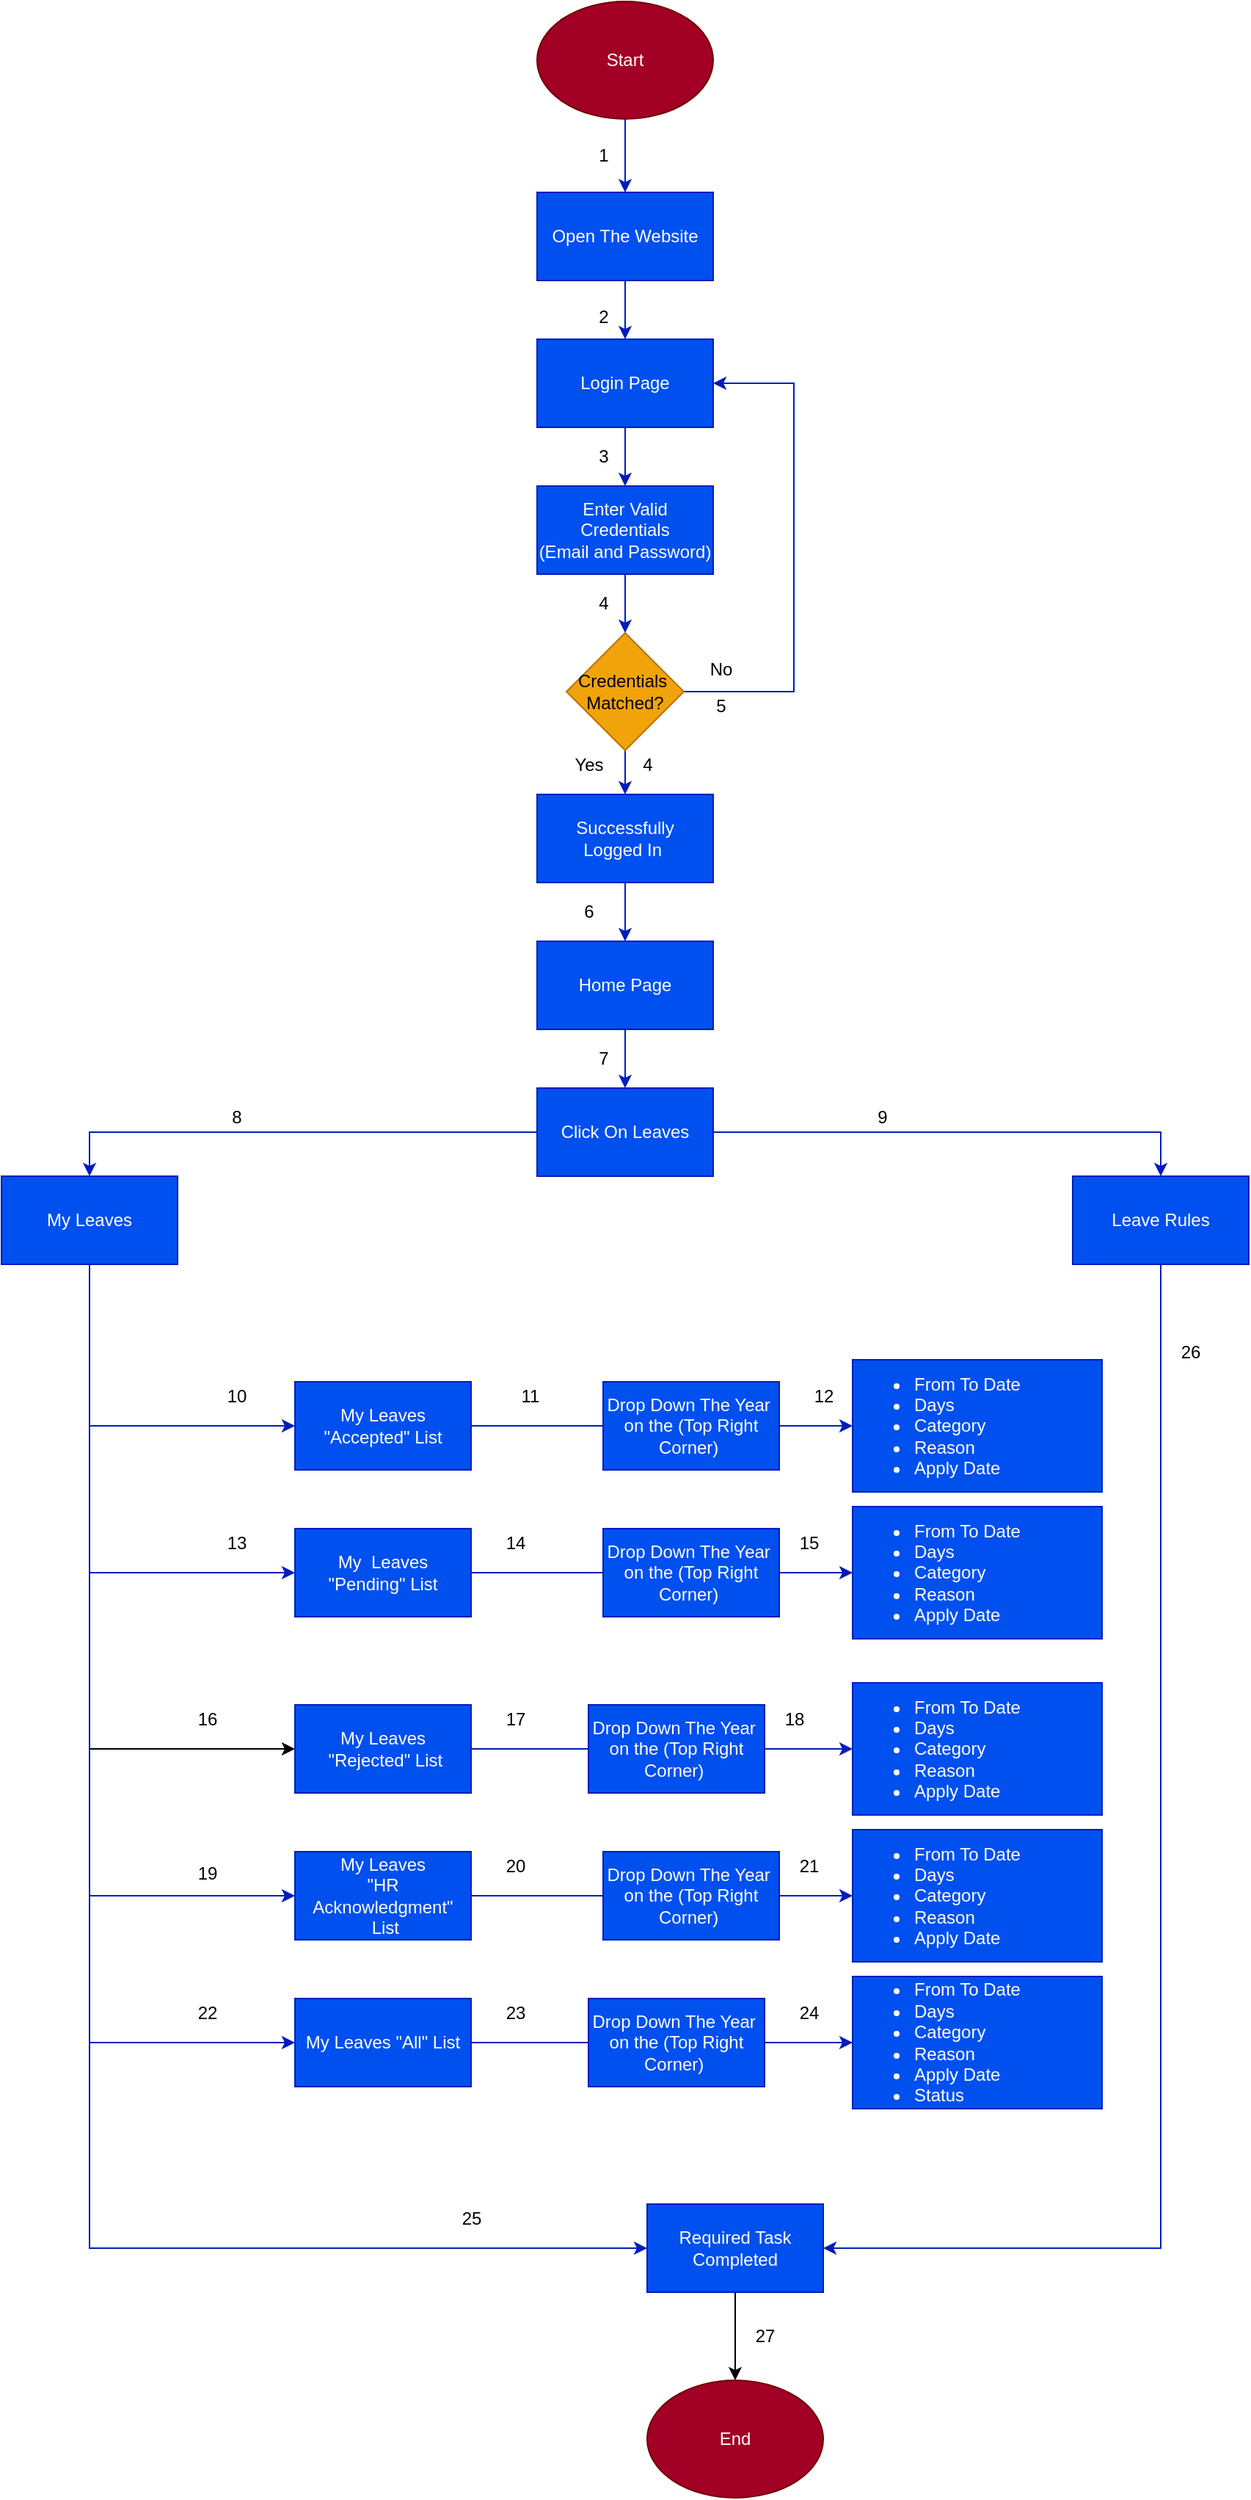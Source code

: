 <mxfile version="20.5.3" type="device"><diagram id="B6scllswJBp7QTB44b3Q" name="Page-1"><mxGraphModel dx="868" dy="425" grid="1" gridSize="10" guides="1" tooltips="1" connect="1" arrows="1" fold="1" page="1" pageScale="1" pageWidth="850" pageHeight="1100" math="0" shadow="0"><root><mxCell id="0"/><mxCell id="1" parent="0"/><mxCell id="oWmoio3w4A3dd2VXoVM7-7" value="" style="edgeStyle=orthogonalEdgeStyle;rounded=0;orthogonalLoop=1;jettySize=auto;html=1;fillColor=#0050ef;strokeColor=#001DBC;" parent="1" source="oWmoio3w4A3dd2VXoVM7-1" target="oWmoio3w4A3dd2VXoVM7-2" edge="1"><mxGeometry relative="1" as="geometry"/></mxCell><mxCell id="oWmoio3w4A3dd2VXoVM7-1" value="Start" style="ellipse;whiteSpace=wrap;html=1;fillColor=#a20025;fontColor=#ffffff;strokeColor=#6F0000;" parent="1" vertex="1"><mxGeometry x="365" y="40" width="120" height="80" as="geometry"/></mxCell><mxCell id="oWmoio3w4A3dd2VXoVM7-8" value="" style="edgeStyle=orthogonalEdgeStyle;rounded=0;orthogonalLoop=1;jettySize=auto;html=1;fillColor=#0050ef;strokeColor=#001DBC;" parent="1" source="oWmoio3w4A3dd2VXoVM7-2" target="oWmoio3w4A3dd2VXoVM7-3" edge="1"><mxGeometry relative="1" as="geometry"/></mxCell><mxCell id="oWmoio3w4A3dd2VXoVM7-2" value="Open The Website" style="rounded=0;whiteSpace=wrap;html=1;fillColor=#0050ef;fontColor=#ffffff;strokeColor=#001DBC;" parent="1" vertex="1"><mxGeometry x="365" y="170" width="120" height="60" as="geometry"/></mxCell><mxCell id="oWmoio3w4A3dd2VXoVM7-9" value="" style="edgeStyle=orthogonalEdgeStyle;rounded=0;orthogonalLoop=1;jettySize=auto;html=1;fillColor=#0050ef;strokeColor=#001DBC;" parent="1" source="oWmoio3w4A3dd2VXoVM7-3" target="oWmoio3w4A3dd2VXoVM7-4" edge="1"><mxGeometry relative="1" as="geometry"/></mxCell><mxCell id="oWmoio3w4A3dd2VXoVM7-3" value="Login Page" style="rounded=0;whiteSpace=wrap;html=1;fillColor=#0050ef;fontColor=#ffffff;strokeColor=#001DBC;" parent="1" vertex="1"><mxGeometry x="365" y="270" width="120" height="60" as="geometry"/></mxCell><mxCell id="oWmoio3w4A3dd2VXoVM7-10" value="" style="edgeStyle=orthogonalEdgeStyle;rounded=0;orthogonalLoop=1;jettySize=auto;html=1;fillColor=#0050ef;strokeColor=#001DBC;" parent="1" source="oWmoio3w4A3dd2VXoVM7-4" target="oWmoio3w4A3dd2VXoVM7-5" edge="1"><mxGeometry relative="1" as="geometry"/></mxCell><mxCell id="oWmoio3w4A3dd2VXoVM7-4" value="Enter Valid Credentials&lt;br&gt;(Email and Password)" style="rounded=0;whiteSpace=wrap;html=1;fillColor=#0050ef;fontColor=#ffffff;strokeColor=#001DBC;" parent="1" vertex="1"><mxGeometry x="365" y="370" width="120" height="60" as="geometry"/></mxCell><mxCell id="oWmoio3w4A3dd2VXoVM7-6" style="edgeStyle=orthogonalEdgeStyle;rounded=0;orthogonalLoop=1;jettySize=auto;html=1;entryX=1;entryY=0.5;entryDx=0;entryDy=0;fillColor=#0050ef;strokeColor=#001DBC;" parent="1" source="oWmoio3w4A3dd2VXoVM7-5" target="oWmoio3w4A3dd2VXoVM7-3" edge="1"><mxGeometry relative="1" as="geometry"><Array as="points"><mxPoint x="540" y="510"/><mxPoint x="540" y="300"/></Array></mxGeometry></mxCell><mxCell id="oWmoio3w4A3dd2VXoVM7-59" value="" style="edgeStyle=orthogonalEdgeStyle;rounded=0;orthogonalLoop=1;jettySize=auto;html=1;fillColor=#0050ef;strokeColor=#001DBC;" parent="1" source="oWmoio3w4A3dd2VXoVM7-5" target="oWmoio3w4A3dd2VXoVM7-11" edge="1"><mxGeometry relative="1" as="geometry"/></mxCell><mxCell id="oWmoio3w4A3dd2VXoVM7-5" value="Credentials&amp;nbsp;&lt;br&gt;Matched?" style="rhombus;whiteSpace=wrap;html=1;fillColor=#f0a30a;fontColor=#000000;strokeColor=#BD7000;" parent="1" vertex="1"><mxGeometry x="385" y="470" width="80" height="80" as="geometry"/></mxCell><mxCell id="oWmoio3w4A3dd2VXoVM7-60" value="" style="edgeStyle=orthogonalEdgeStyle;rounded=0;orthogonalLoop=1;jettySize=auto;html=1;fillColor=#0050ef;strokeColor=#001DBC;" parent="1" source="oWmoio3w4A3dd2VXoVM7-11" target="oWmoio3w4A3dd2VXoVM7-12" edge="1"><mxGeometry relative="1" as="geometry"/></mxCell><mxCell id="oWmoio3w4A3dd2VXoVM7-11" value="Successfully &lt;br&gt;Logged In&amp;nbsp;" style="rounded=0;whiteSpace=wrap;html=1;fillColor=#0050ef;fontColor=#ffffff;strokeColor=#001DBC;" parent="1" vertex="1"><mxGeometry x="365" y="580" width="120" height="60" as="geometry"/></mxCell><mxCell id="oWmoio3w4A3dd2VXoVM7-61" value="" style="edgeStyle=orthogonalEdgeStyle;rounded=0;orthogonalLoop=1;jettySize=auto;html=1;fillColor=#0050ef;strokeColor=#001DBC;" parent="1" source="oWmoio3w4A3dd2VXoVM7-12" target="oWmoio3w4A3dd2VXoVM7-13" edge="1"><mxGeometry relative="1" as="geometry"/></mxCell><mxCell id="oWmoio3w4A3dd2VXoVM7-12" value="Home Page" style="rounded=0;whiteSpace=wrap;html=1;fillColor=#0050ef;fontColor=#ffffff;strokeColor=#001DBC;" parent="1" vertex="1"><mxGeometry x="365" y="680" width="120" height="60" as="geometry"/></mxCell><mxCell id="oWmoio3w4A3dd2VXoVM7-57" style="edgeStyle=orthogonalEdgeStyle;rounded=0;orthogonalLoop=1;jettySize=auto;html=1;entryX=0.5;entryY=0;entryDx=0;entryDy=0;fillColor=#0050ef;strokeColor=#001DBC;" parent="1" source="oWmoio3w4A3dd2VXoVM7-13" target="oWmoio3w4A3dd2VXoVM7-17" edge="1"><mxGeometry relative="1" as="geometry"/></mxCell><mxCell id="oWmoio3w4A3dd2VXoVM7-58" style="edgeStyle=orthogonalEdgeStyle;rounded=0;orthogonalLoop=1;jettySize=auto;html=1;entryX=0.5;entryY=0;entryDx=0;entryDy=0;fillColor=#0050ef;strokeColor=#001DBC;" parent="1" source="oWmoio3w4A3dd2VXoVM7-13" target="oWmoio3w4A3dd2VXoVM7-18" edge="1"><mxGeometry relative="1" as="geometry"/></mxCell><mxCell id="oWmoio3w4A3dd2VXoVM7-13" value="Click On Leaves" style="rounded=0;whiteSpace=wrap;html=1;fillColor=#0050ef;strokeColor=#001DBC;fontColor=#ffffff;" parent="1" vertex="1"><mxGeometry x="365" y="780" width="120" height="60" as="geometry"/></mxCell><mxCell id="oWmoio3w4A3dd2VXoVM7-53" style="edgeStyle=orthogonalEdgeStyle;rounded=0;orthogonalLoop=1;jettySize=auto;html=1;exitX=0.5;exitY=1;exitDx=0;exitDy=0;entryX=1;entryY=0.5;entryDx=0;entryDy=0;fillColor=#0050ef;strokeColor=#001DBC;" parent="1" source="oWmoio3w4A3dd2VXoVM7-17" target="oWmoio3w4A3dd2VXoVM7-43" edge="1"><mxGeometry relative="1" as="geometry"/></mxCell><mxCell id="oWmoio3w4A3dd2VXoVM7-17" value="Leave Rules" style="rounded=0;whiteSpace=wrap;html=1;fillColor=#0050ef;strokeColor=#001DBC;fontColor=#ffffff;" parent="1" vertex="1"><mxGeometry x="730" y="840" width="120" height="60" as="geometry"/></mxCell><mxCell id="oWmoio3w4A3dd2VXoVM7-20" value="" style="edgeStyle=orthogonalEdgeStyle;rounded=0;orthogonalLoop=1;jettySize=auto;html=1;fillColor=#0050ef;strokeColor=#001DBC;" parent="1" source="oWmoio3w4A3dd2VXoVM7-18" target="oWmoio3w4A3dd2VXoVM7-19" edge="1"><mxGeometry relative="1" as="geometry"><Array as="points"><mxPoint x="60" y="1010"/></Array></mxGeometry></mxCell><mxCell id="oWmoio3w4A3dd2VXoVM7-22" style="edgeStyle=orthogonalEdgeStyle;rounded=0;orthogonalLoop=1;jettySize=auto;html=1;exitX=0.5;exitY=1;exitDx=0;exitDy=0;entryX=0;entryY=0.5;entryDx=0;entryDy=0;fillColor=#0050ef;strokeColor=#001DBC;" parent="1" source="oWmoio3w4A3dd2VXoVM7-18" target="oWmoio3w4A3dd2VXoVM7-21" edge="1"><mxGeometry relative="1" as="geometry"/></mxCell><mxCell id="oWmoio3w4A3dd2VXoVM7-24" style="edgeStyle=orthogonalEdgeStyle;rounded=0;orthogonalLoop=1;jettySize=auto;html=1;exitX=0.5;exitY=1;exitDx=0;exitDy=0;entryX=0;entryY=0.5;entryDx=0;entryDy=0;" parent="1" source="oWmoio3w4A3dd2VXoVM7-18" target="oWmoio3w4A3dd2VXoVM7-23" edge="1"><mxGeometry relative="1" as="geometry"/></mxCell><mxCell id="oWmoio3w4A3dd2VXoVM7-26" style="edgeStyle=orthogonalEdgeStyle;rounded=0;orthogonalLoop=1;jettySize=auto;html=1;exitX=0.5;exitY=1;exitDx=0;exitDy=0;entryX=0;entryY=0.5;entryDx=0;entryDy=0;fillColor=#0050ef;strokeColor=#001DBC;" parent="1" source="oWmoio3w4A3dd2VXoVM7-18" target="oWmoio3w4A3dd2VXoVM7-25" edge="1"><mxGeometry relative="1" as="geometry"/></mxCell><mxCell id="oWmoio3w4A3dd2VXoVM7-28" style="edgeStyle=orthogonalEdgeStyle;rounded=0;orthogonalLoop=1;jettySize=auto;html=1;exitX=0.5;exitY=1;exitDx=0;exitDy=0;entryX=0;entryY=0.5;entryDx=0;entryDy=0;fillColor=#0050ef;strokeColor=#001DBC;" parent="1" source="oWmoio3w4A3dd2VXoVM7-18" target="oWmoio3w4A3dd2VXoVM7-27" edge="1"><mxGeometry relative="1" as="geometry"/></mxCell><mxCell id="oWmoio3w4A3dd2VXoVM7-44" style="edgeStyle=orthogonalEdgeStyle;rounded=0;orthogonalLoop=1;jettySize=auto;html=1;exitX=0.5;exitY=1;exitDx=0;exitDy=0;entryX=0;entryY=0.5;entryDx=0;entryDy=0;fillColor=#0050ef;strokeColor=#001DBC;" parent="1" source="oWmoio3w4A3dd2VXoVM7-18" target="oWmoio3w4A3dd2VXoVM7-43" edge="1"><mxGeometry relative="1" as="geometry"/></mxCell><mxCell id="oWmoio3w4A3dd2VXoVM7-18" value="My Leaves" style="rounded=0;whiteSpace=wrap;html=1;" parent="1" vertex="1"><mxGeometry y="840" width="120" height="60" as="geometry"/></mxCell><mxCell id="oWmoio3w4A3dd2VXoVM7-30" value="" style="edgeStyle=orthogonalEdgeStyle;rounded=0;orthogonalLoop=1;jettySize=auto;html=1;startArrow=none;fillColor=#0050ef;strokeColor=#001DBC;" parent="1" source="oWmoio3w4A3dd2VXoVM7-41" target="oWmoio3w4A3dd2VXoVM7-29" edge="1"><mxGeometry relative="1" as="geometry"/></mxCell><mxCell id="oWmoio3w4A3dd2VXoVM7-19" value="My Leaves &lt;br&gt;&quot;Accepted&quot; List" style="whiteSpace=wrap;html=1;rounded=0;fillColor=#0050ef;fontColor=#ffffff;strokeColor=#001DBC;" parent="1" vertex="1"><mxGeometry x="200" y="980" width="120" height="60" as="geometry"/></mxCell><mxCell id="oWmoio3w4A3dd2VXoVM7-38" style="edgeStyle=orthogonalEdgeStyle;rounded=0;orthogonalLoop=1;jettySize=auto;html=1;startArrow=none;fillColor=#0050ef;strokeColor=#001DBC;" parent="1" source="oWmoio3w4A3dd2VXoVM7-45" target="oWmoio3w4A3dd2VXoVM7-31" edge="1"><mxGeometry relative="1" as="geometry"/></mxCell><mxCell id="oWmoio3w4A3dd2VXoVM7-21" value="My&amp;nbsp; Leaves &lt;br&gt;&quot;Pending&quot; List" style="rounded=0;whiteSpace=wrap;html=1;fillColor=#0050ef;strokeColor=#001DBC;fontColor=#ffffff;" parent="1" vertex="1"><mxGeometry x="200" y="1080" width="120" height="60" as="geometry"/></mxCell><mxCell id="oWmoio3w4A3dd2VXoVM7-37" style="edgeStyle=orthogonalEdgeStyle;rounded=0;orthogonalLoop=1;jettySize=auto;html=1;entryX=0;entryY=0.5;entryDx=0;entryDy=0;startArrow=none;fillColor=#0050ef;strokeColor=#001DBC;" parent="1" source="oWmoio3w4A3dd2VXoVM7-47" target="oWmoio3w4A3dd2VXoVM7-33" edge="1"><mxGeometry relative="1" as="geometry"/></mxCell><mxCell id="oWmoio3w4A3dd2VXoVM7-23" value="My Leaves&lt;br&gt;&amp;nbsp;&quot;Rejected&quot; List" style="rounded=0;whiteSpace=wrap;html=1;fillColor=#0050ef;strokeColor=#001DBC;fontColor=#ffffff;" parent="1" vertex="1"><mxGeometry x="200" y="1200" width="120" height="60" as="geometry"/></mxCell><mxCell id="oWmoio3w4A3dd2VXoVM7-36" style="edgeStyle=orthogonalEdgeStyle;rounded=0;orthogonalLoop=1;jettySize=auto;html=1;entryX=0;entryY=0.5;entryDx=0;entryDy=0;startArrow=none;fillColor=#0050ef;strokeColor=#001DBC;" parent="1" source="oWmoio3w4A3dd2VXoVM7-49" target="oWmoio3w4A3dd2VXoVM7-34" edge="1"><mxGeometry relative="1" as="geometry"/></mxCell><mxCell id="oWmoio3w4A3dd2VXoVM7-25" value="My Leaves &lt;br&gt;&quot;HR Acknowledgment&quot;&lt;br&gt;&amp;nbsp;List" style="rounded=0;whiteSpace=wrap;html=1;fillColor=#0050ef;fontColor=#ffffff;strokeColor=#001DBC;" parent="1" vertex="1"><mxGeometry x="200" y="1300" width="120" height="60" as="geometry"/></mxCell><mxCell id="oWmoio3w4A3dd2VXoVM7-40" style="edgeStyle=orthogonalEdgeStyle;rounded=0;orthogonalLoop=1;jettySize=auto;html=1;exitX=1;exitY=0.5;exitDx=0;exitDy=0;entryX=0;entryY=0.5;entryDx=0;entryDy=0;startArrow=none;fillColor=#0050ef;strokeColor=#001DBC;" parent="1" source="oWmoio3w4A3dd2VXoVM7-51" target="oWmoio3w4A3dd2VXoVM7-39" edge="1"><mxGeometry relative="1" as="geometry"/></mxCell><mxCell id="oWmoio3w4A3dd2VXoVM7-27" value="My Leaves &quot;All&quot; List" style="rounded=0;whiteSpace=wrap;html=1;fillColor=#0050ef;fontColor=#ffffff;strokeColor=#001DBC;" parent="1" vertex="1"><mxGeometry x="200" y="1400" width="120" height="60" as="geometry"/></mxCell><mxCell id="oWmoio3w4A3dd2VXoVM7-29" value="&lt;ul&gt;&lt;li&gt;From To Date&lt;/li&gt;&lt;li&gt;Days&lt;/li&gt;&lt;li&gt;Category&lt;/li&gt;&lt;li&gt;Reason&lt;/li&gt;&lt;li&gt;Apply Date&lt;/li&gt;&lt;/ul&gt;" style="whiteSpace=wrap;html=1;rounded=0;align=left;fillColor=#0050ef;fontColor=#ffffff;strokeColor=#001DBC;" parent="1" vertex="1"><mxGeometry x="580" y="965" width="170" height="90" as="geometry"/></mxCell><mxCell id="oWmoio3w4A3dd2VXoVM7-31" value="&lt;ul&gt;&lt;li&gt;From To Date&lt;/li&gt;&lt;li&gt;Days&lt;/li&gt;&lt;li&gt;Category&lt;/li&gt;&lt;li&gt;Reason&lt;/li&gt;&lt;li&gt;Apply Date&lt;/li&gt;&lt;/ul&gt;" style="whiteSpace=wrap;html=1;rounded=0;align=left;fillColor=#0050ef;fontColor=#ffffff;strokeColor=#001DBC;" parent="1" vertex="1"><mxGeometry x="580" y="1065" width="170" height="90" as="geometry"/></mxCell><mxCell id="oWmoio3w4A3dd2VXoVM7-33" value="&lt;ul&gt;&lt;li&gt;From To Date&lt;/li&gt;&lt;li&gt;Days&lt;/li&gt;&lt;li&gt;Category&lt;/li&gt;&lt;li&gt;Reason&lt;/li&gt;&lt;li&gt;Apply Date&lt;/li&gt;&lt;/ul&gt;" style="whiteSpace=wrap;html=1;rounded=0;align=left;fillColor=#0050ef;strokeColor=#001DBC;fontColor=#ffffff;" parent="1" vertex="1"><mxGeometry x="580" y="1185" width="170" height="90" as="geometry"/></mxCell><mxCell id="oWmoio3w4A3dd2VXoVM7-34" value="&lt;ul&gt;&lt;li&gt;From To Date&lt;/li&gt;&lt;li&gt;Days&lt;/li&gt;&lt;li&gt;Category&lt;/li&gt;&lt;li&gt;Reason&lt;/li&gt;&lt;li&gt;Apply Date&lt;/li&gt;&lt;/ul&gt;" style="whiteSpace=wrap;html=1;rounded=0;align=left;fillColor=#0050ef;fontColor=#ffffff;strokeColor=#001DBC;" parent="1" vertex="1"><mxGeometry x="580" y="1285" width="170" height="90" as="geometry"/></mxCell><mxCell id="oWmoio3w4A3dd2VXoVM7-39" value="&lt;ul&gt;&lt;li&gt;From To Date&lt;/li&gt;&lt;li&gt;Days&lt;/li&gt;&lt;li&gt;Category&lt;/li&gt;&lt;li&gt;Reason&lt;/li&gt;&lt;li&gt;Apply Date&lt;/li&gt;&lt;li&gt;Status&lt;/li&gt;&lt;/ul&gt;" style="whiteSpace=wrap;html=1;rounded=0;align=left;fillColor=#0050ef;fontColor=#ffffff;strokeColor=#001DBC;" parent="1" vertex="1"><mxGeometry x="580" y="1385" width="170" height="90" as="geometry"/></mxCell><mxCell id="oWmoio3w4A3dd2VXoVM7-41" value="Drop Down The Year&amp;nbsp;&lt;br&gt;on the (Top Right Corner)&amp;nbsp;" style="rounded=0;whiteSpace=wrap;html=1;fillColor=#0050ef;fontColor=#ffffff;strokeColor=#001DBC;" parent="1" vertex="1"><mxGeometry x="410" y="980" width="120" height="60" as="geometry"/></mxCell><mxCell id="oWmoio3w4A3dd2VXoVM7-42" value="" style="edgeStyle=orthogonalEdgeStyle;rounded=0;orthogonalLoop=1;jettySize=auto;html=1;endArrow=none;fillColor=#0050ef;strokeColor=#001DBC;" parent="1" source="oWmoio3w4A3dd2VXoVM7-19" target="oWmoio3w4A3dd2VXoVM7-41" edge="1"><mxGeometry relative="1" as="geometry"><mxPoint x="360" y="1010" as="sourcePoint"/><mxPoint x="580" y="1010" as="targetPoint"/></mxGeometry></mxCell><mxCell id="oWmoio3w4A3dd2VXoVM7-55" style="edgeStyle=orthogonalEdgeStyle;rounded=0;orthogonalLoop=1;jettySize=auto;html=1;exitX=0.5;exitY=1;exitDx=0;exitDy=0;entryX=0.5;entryY=0;entryDx=0;entryDy=0;" parent="1" source="oWmoio3w4A3dd2VXoVM7-43" target="oWmoio3w4A3dd2VXoVM7-54" edge="1"><mxGeometry relative="1" as="geometry"/></mxCell><mxCell id="oWmoio3w4A3dd2VXoVM7-43" value="Required Task Completed" style="rounded=0;whiteSpace=wrap;html=1;fillColor=#0050ef;fontColor=#ffffff;strokeColor=#001DBC;" parent="1" vertex="1"><mxGeometry x="440" y="1540" width="120" height="60" as="geometry"/></mxCell><mxCell id="oWmoio3w4A3dd2VXoVM7-45" value="Drop Down The Year&amp;nbsp;&lt;br&gt;on the (Top Right Corner)&amp;nbsp;" style="rounded=0;whiteSpace=wrap;html=1;fillColor=#0050ef;fontColor=#ffffff;strokeColor=#001DBC;" parent="1" vertex="1"><mxGeometry x="410" y="1080" width="120" height="60" as="geometry"/></mxCell><mxCell id="oWmoio3w4A3dd2VXoVM7-46" value="" style="edgeStyle=orthogonalEdgeStyle;rounded=0;orthogonalLoop=1;jettySize=auto;html=1;endArrow=none;fillColor=#0050ef;strokeColor=#001DBC;" parent="1" source="oWmoio3w4A3dd2VXoVM7-21" target="oWmoio3w4A3dd2VXoVM7-45" edge="1"><mxGeometry relative="1" as="geometry"><mxPoint x="360" y="1110" as="sourcePoint"/><mxPoint x="580" y="1110" as="targetPoint"/></mxGeometry></mxCell><mxCell id="oWmoio3w4A3dd2VXoVM7-47" value="Drop Down The Year&amp;nbsp;&lt;br&gt;on the (Top Right Corner)&amp;nbsp;" style="rounded=0;whiteSpace=wrap;html=1;fillColor=#0050ef;strokeColor=#001DBC;fontColor=#ffffff;" parent="1" vertex="1"><mxGeometry x="400" y="1200" width="120" height="60" as="geometry"/></mxCell><mxCell id="oWmoio3w4A3dd2VXoVM7-48" value="" style="edgeStyle=orthogonalEdgeStyle;rounded=0;orthogonalLoop=1;jettySize=auto;html=1;entryX=0;entryY=0.5;entryDx=0;entryDy=0;endArrow=none;fillColor=#0050ef;strokeColor=#001DBC;" parent="1" source="oWmoio3w4A3dd2VXoVM7-23" target="oWmoio3w4A3dd2VXoVM7-47" edge="1"><mxGeometry relative="1" as="geometry"><mxPoint x="360" y="1230" as="sourcePoint"/><mxPoint x="580" y="1230" as="targetPoint"/></mxGeometry></mxCell><mxCell id="oWmoio3w4A3dd2VXoVM7-49" value="Drop Down The Year&amp;nbsp;&lt;br&gt;on the (Top Right Corner)&amp;nbsp;" style="rounded=0;whiteSpace=wrap;html=1;fillColor=#0050ef;fontColor=#ffffff;strokeColor=#001DBC;" parent="1" vertex="1"><mxGeometry x="410" y="1300" width="120" height="60" as="geometry"/></mxCell><mxCell id="oWmoio3w4A3dd2VXoVM7-50" value="" style="edgeStyle=orthogonalEdgeStyle;rounded=0;orthogonalLoop=1;jettySize=auto;html=1;entryX=0;entryY=0.5;entryDx=0;entryDy=0;endArrow=none;fillColor=#0050ef;strokeColor=#001DBC;" parent="1" source="oWmoio3w4A3dd2VXoVM7-25" target="oWmoio3w4A3dd2VXoVM7-49" edge="1"><mxGeometry relative="1" as="geometry"><mxPoint x="360" y="1330" as="sourcePoint"/><mxPoint x="580" y="1330" as="targetPoint"/></mxGeometry></mxCell><mxCell id="oWmoio3w4A3dd2VXoVM7-51" value="Drop Down The Year&amp;nbsp;&lt;br&gt;on the (Top Right Corner)&amp;nbsp;" style="rounded=0;whiteSpace=wrap;html=1;fillColor=#0050ef;fontColor=#ffffff;strokeColor=#001DBC;" parent="1" vertex="1"><mxGeometry x="400" y="1400" width="120" height="60" as="geometry"/></mxCell><mxCell id="oWmoio3w4A3dd2VXoVM7-52" value="" style="edgeStyle=orthogonalEdgeStyle;rounded=0;orthogonalLoop=1;jettySize=auto;html=1;exitX=1;exitY=0.5;exitDx=0;exitDy=0;entryX=0;entryY=0.5;entryDx=0;entryDy=0;endArrow=none;fillColor=#0050ef;strokeColor=#001DBC;" parent="1" source="oWmoio3w4A3dd2VXoVM7-27" target="oWmoio3w4A3dd2VXoVM7-51" edge="1"><mxGeometry relative="1" as="geometry"><mxPoint x="360" y="1430" as="sourcePoint"/><mxPoint x="580" y="1430" as="targetPoint"/></mxGeometry></mxCell><mxCell id="oWmoio3w4A3dd2VXoVM7-54" value="End" style="ellipse;whiteSpace=wrap;html=1;fillColor=#a20025;fontColor=#ffffff;strokeColor=#6F0000;" parent="1" vertex="1"><mxGeometry x="440" y="1660" width="120" height="80" as="geometry"/></mxCell><mxCell id="oWmoio3w4A3dd2VXoVM7-62" value="Open The Website" style="rounded=0;whiteSpace=wrap;html=1;fillColor=#0050ef;fontColor=#ffffff;strokeColor=#001DBC;" parent="1" vertex="1"><mxGeometry x="365" y="170" width="120" height="60" as="geometry"/></mxCell><mxCell id="oWmoio3w4A3dd2VXoVM7-63" value="Login Page" style="rounded=0;whiteSpace=wrap;html=1;fillColor=#0050ef;fontColor=#ffffff;strokeColor=#001DBC;" parent="1" vertex="1"><mxGeometry x="365" y="270" width="120" height="60" as="geometry"/></mxCell><mxCell id="oWmoio3w4A3dd2VXoVM7-64" value="Open The Website" style="rounded=0;whiteSpace=wrap;html=1;fillColor=#0050ef;fontColor=#ffffff;strokeColor=#001DBC;" parent="1" vertex="1"><mxGeometry x="365" y="170" width="120" height="60" as="geometry"/></mxCell><mxCell id="oWmoio3w4A3dd2VXoVM7-65" value="Login Page" style="rounded=0;whiteSpace=wrap;html=1;fillColor=#0050ef;fontColor=#ffffff;strokeColor=#001DBC;" parent="1" vertex="1"><mxGeometry x="365" y="270" width="120" height="60" as="geometry"/></mxCell><mxCell id="oWmoio3w4A3dd2VXoVM7-66" value="Successfully &lt;br&gt;Logged In&amp;nbsp;" style="rounded=0;whiteSpace=wrap;html=1;fillColor=#0050ef;fontColor=#ffffff;strokeColor=#001DBC;" parent="1" vertex="1"><mxGeometry x="365" y="580" width="120" height="60" as="geometry"/></mxCell><mxCell id="oWmoio3w4A3dd2VXoVM7-67" value="Home Page" style="rounded=0;whiteSpace=wrap;html=1;fillColor=#0050ef;fontColor=#ffffff;strokeColor=#001DBC;" parent="1" vertex="1"><mxGeometry x="365" y="680" width="120" height="60" as="geometry"/></mxCell><mxCell id="oWmoio3w4A3dd2VXoVM7-68" value="Successfully &lt;br&gt;Logged In&amp;nbsp;" style="rounded=0;whiteSpace=wrap;html=1;fillColor=#0050ef;fontColor=#ffffff;strokeColor=#001DBC;" parent="1" vertex="1"><mxGeometry x="365" y="580" width="120" height="60" as="geometry"/></mxCell><mxCell id="oWmoio3w4A3dd2VXoVM7-69" value="Home Page" style="rounded=0;whiteSpace=wrap;html=1;fillColor=#0050ef;fontColor=#ffffff;strokeColor=#001DBC;" parent="1" vertex="1"><mxGeometry x="365" y="680" width="120" height="60" as="geometry"/></mxCell><mxCell id="oWmoio3w4A3dd2VXoVM7-70" value="Successfully &lt;br&gt;Logged In&amp;nbsp;" style="rounded=0;whiteSpace=wrap;html=1;fillColor=#0050ef;strokeColor=#001DBC;fontColor=#ffffff;" parent="1" vertex="1"><mxGeometry x="365" y="580" width="120" height="60" as="geometry"/></mxCell><mxCell id="oWmoio3w4A3dd2VXoVM7-71" value="Home Page" style="rounded=0;whiteSpace=wrap;html=1;fillColor=#0050ef;strokeColor=#001DBC;fontColor=#ffffff;" parent="1" vertex="1"><mxGeometry x="365" y="680" width="120" height="60" as="geometry"/></mxCell><mxCell id="oWmoio3w4A3dd2VXoVM7-72" value="My Leaves" style="rounded=0;whiteSpace=wrap;html=1;fillColor=#0050ef;strokeColor=#001DBC;fontColor=#ffffff;" parent="1" vertex="1"><mxGeometry y="840" width="120" height="60" as="geometry"/></mxCell><mxCell id="oWmoio3w4A3dd2VXoVM7-73" value="My Leaves &lt;br&gt;&quot;Accepted&quot; List" style="whiteSpace=wrap;html=1;rounded=0;fillColor=#0050ef;strokeColor=#001DBC;fontColor=#ffffff;" parent="1" vertex="1"><mxGeometry x="200" y="980" width="120" height="60" as="geometry"/></mxCell><mxCell id="oWmoio3w4A3dd2VXoVM7-74" value="Drop Down The Year&amp;nbsp;&lt;br&gt;on the (Top Right Corner)&amp;nbsp;" style="rounded=0;whiteSpace=wrap;html=1;fillColor=#0050ef;strokeColor=#001DBC;fontColor=#ffffff;" parent="1" vertex="1"><mxGeometry x="410" y="980" width="120" height="60" as="geometry"/></mxCell><mxCell id="oWmoio3w4A3dd2VXoVM7-75" value="&lt;ul&gt;&lt;li&gt;From To Date&lt;/li&gt;&lt;li&gt;Days&lt;/li&gt;&lt;li&gt;Category&lt;/li&gt;&lt;li&gt;Reason&lt;/li&gt;&lt;li&gt;Apply Date&lt;/li&gt;&lt;/ul&gt;" style="whiteSpace=wrap;html=1;rounded=0;align=left;fillColor=#0050ef;strokeColor=#001DBC;fontColor=#ffffff;" parent="1" vertex="1"><mxGeometry x="580" y="965" width="170" height="90" as="geometry"/></mxCell><mxCell id="oWmoio3w4A3dd2VXoVM7-76" value="&lt;ul&gt;&lt;li&gt;From To Date&lt;/li&gt;&lt;li&gt;Days&lt;/li&gt;&lt;li&gt;Category&lt;/li&gt;&lt;li&gt;Reason&lt;/li&gt;&lt;li&gt;Apply Date&lt;/li&gt;&lt;/ul&gt;" style="whiteSpace=wrap;html=1;rounded=0;align=left;fillColor=#0050ef;strokeColor=#001DBC;fontColor=#ffffff;" parent="1" vertex="1"><mxGeometry x="580" y="1065" width="170" height="90" as="geometry"/></mxCell><mxCell id="oWmoio3w4A3dd2VXoVM7-77" value="Drop Down The Year&amp;nbsp;&lt;br&gt;on the (Top Right Corner)&amp;nbsp;" style="rounded=0;whiteSpace=wrap;html=1;fillColor=#0050ef;strokeColor=#001DBC;fontColor=#ffffff;" parent="1" vertex="1"><mxGeometry x="410" y="1080" width="120" height="60" as="geometry"/></mxCell><mxCell id="oWmoio3w4A3dd2VXoVM7-78" value="No" style="text;html=1;align=center;verticalAlign=middle;resizable=0;points=[];autosize=1;strokeColor=none;fillColor=none;" parent="1" vertex="1"><mxGeometry x="470" y="480" width="40" height="30" as="geometry"/></mxCell><mxCell id="oWmoio3w4A3dd2VXoVM7-79" value="Yes" style="text;html=1;align=center;verticalAlign=middle;resizable=0;points=[];autosize=1;strokeColor=none;fillColor=none;" parent="1" vertex="1"><mxGeometry x="380" y="545" width="40" height="30" as="geometry"/></mxCell><mxCell id="4XJxtlNSScUlFbMH9kDE-1" value="1" style="text;html=1;align=center;verticalAlign=middle;resizable=0;points=[];autosize=1;strokeColor=none;fillColor=none;" vertex="1" parent="1"><mxGeometry x="395" y="130" width="30" height="30" as="geometry"/></mxCell><mxCell id="4XJxtlNSScUlFbMH9kDE-2" value="2" style="text;html=1;align=center;verticalAlign=middle;resizable=0;points=[];autosize=1;strokeColor=none;fillColor=none;" vertex="1" parent="1"><mxGeometry x="395" y="240" width="30" height="30" as="geometry"/></mxCell><mxCell id="4XJxtlNSScUlFbMH9kDE-3" value="3" style="text;html=1;align=center;verticalAlign=middle;resizable=0;points=[];autosize=1;strokeColor=none;fillColor=none;" vertex="1" parent="1"><mxGeometry x="395" y="335" width="30" height="30" as="geometry"/></mxCell><mxCell id="4XJxtlNSScUlFbMH9kDE-4" value="4" style="text;html=1;align=center;verticalAlign=middle;resizable=0;points=[];autosize=1;strokeColor=none;fillColor=none;" vertex="1" parent="1"><mxGeometry x="395" y="435" width="30" height="30" as="geometry"/></mxCell><mxCell id="4XJxtlNSScUlFbMH9kDE-5" value="4" style="text;html=1;align=center;verticalAlign=middle;resizable=0;points=[];autosize=1;strokeColor=none;fillColor=none;" vertex="1" parent="1"><mxGeometry x="425" y="545" width="30" height="30" as="geometry"/></mxCell><mxCell id="4XJxtlNSScUlFbMH9kDE-6" value="5" style="text;html=1;align=center;verticalAlign=middle;resizable=0;points=[];autosize=1;strokeColor=none;fillColor=none;" vertex="1" parent="1"><mxGeometry x="475" y="505" width="30" height="30" as="geometry"/></mxCell><mxCell id="4XJxtlNSScUlFbMH9kDE-7" value="6" style="text;html=1;align=center;verticalAlign=middle;resizable=0;points=[];autosize=1;strokeColor=none;fillColor=none;" vertex="1" parent="1"><mxGeometry x="385" y="645" width="30" height="30" as="geometry"/></mxCell><mxCell id="4XJxtlNSScUlFbMH9kDE-8" value="7" style="text;html=1;align=center;verticalAlign=middle;resizable=0;points=[];autosize=1;strokeColor=none;fillColor=none;" vertex="1" parent="1"><mxGeometry x="395" y="745" width="30" height="30" as="geometry"/></mxCell><mxCell id="4XJxtlNSScUlFbMH9kDE-9" value="8" style="text;html=1;align=center;verticalAlign=middle;resizable=0;points=[];autosize=1;strokeColor=none;fillColor=none;" vertex="1" parent="1"><mxGeometry x="145" y="785" width="30" height="30" as="geometry"/></mxCell><mxCell id="4XJxtlNSScUlFbMH9kDE-10" value="9" style="text;html=1;align=center;verticalAlign=middle;resizable=0;points=[];autosize=1;strokeColor=none;fillColor=none;" vertex="1" parent="1"><mxGeometry x="585" y="785" width="30" height="30" as="geometry"/></mxCell><mxCell id="4XJxtlNSScUlFbMH9kDE-11" value="10" style="text;html=1;align=center;verticalAlign=middle;resizable=0;points=[];autosize=1;strokeColor=none;fillColor=none;" vertex="1" parent="1"><mxGeometry x="140" y="975" width="40" height="30" as="geometry"/></mxCell><mxCell id="4XJxtlNSScUlFbMH9kDE-12" value="11" style="text;html=1;align=center;verticalAlign=middle;resizable=0;points=[];autosize=1;strokeColor=none;fillColor=none;" vertex="1" parent="1"><mxGeometry x="340" y="975" width="40" height="30" as="geometry"/></mxCell><mxCell id="4XJxtlNSScUlFbMH9kDE-13" value="12" style="text;html=1;align=center;verticalAlign=middle;resizable=0;points=[];autosize=1;strokeColor=none;fillColor=none;" vertex="1" parent="1"><mxGeometry x="540" y="975" width="40" height="30" as="geometry"/></mxCell><mxCell id="4XJxtlNSScUlFbMH9kDE-14" value="13" style="text;html=1;align=center;verticalAlign=middle;resizable=0;points=[];autosize=1;strokeColor=none;fillColor=none;" vertex="1" parent="1"><mxGeometry x="140" y="1075" width="40" height="30" as="geometry"/></mxCell><mxCell id="4XJxtlNSScUlFbMH9kDE-15" value="14" style="text;html=1;align=center;verticalAlign=middle;resizable=0;points=[];autosize=1;strokeColor=none;fillColor=none;" vertex="1" parent="1"><mxGeometry x="330" y="1075" width="40" height="30" as="geometry"/></mxCell><mxCell id="4XJxtlNSScUlFbMH9kDE-16" value="15" style="text;html=1;align=center;verticalAlign=middle;resizable=0;points=[];autosize=1;strokeColor=none;fillColor=none;" vertex="1" parent="1"><mxGeometry x="530" y="1075" width="40" height="30" as="geometry"/></mxCell><mxCell id="4XJxtlNSScUlFbMH9kDE-17" value="16" style="text;html=1;align=center;verticalAlign=middle;resizable=0;points=[];autosize=1;strokeColor=none;fillColor=none;" vertex="1" parent="1"><mxGeometry x="120" y="1195" width="40" height="30" as="geometry"/></mxCell><mxCell id="4XJxtlNSScUlFbMH9kDE-18" value="17" style="text;html=1;align=center;verticalAlign=middle;resizable=0;points=[];autosize=1;strokeColor=none;fillColor=none;" vertex="1" parent="1"><mxGeometry x="330" y="1195" width="40" height="30" as="geometry"/></mxCell><mxCell id="4XJxtlNSScUlFbMH9kDE-19" value="18" style="text;html=1;align=center;verticalAlign=middle;resizable=0;points=[];autosize=1;strokeColor=none;fillColor=none;" vertex="1" parent="1"><mxGeometry x="520" y="1195" width="40" height="30" as="geometry"/></mxCell><mxCell id="4XJxtlNSScUlFbMH9kDE-20" value="19" style="text;html=1;align=center;verticalAlign=middle;resizable=0;points=[];autosize=1;strokeColor=none;fillColor=none;" vertex="1" parent="1"><mxGeometry x="120" y="1300" width="40" height="30" as="geometry"/></mxCell><mxCell id="4XJxtlNSScUlFbMH9kDE-21" value="20" style="text;html=1;align=center;verticalAlign=middle;resizable=0;points=[];autosize=1;strokeColor=none;fillColor=none;" vertex="1" parent="1"><mxGeometry x="330" y="1295" width="40" height="30" as="geometry"/></mxCell><mxCell id="4XJxtlNSScUlFbMH9kDE-22" value="21" style="text;html=1;align=center;verticalAlign=middle;resizable=0;points=[];autosize=1;strokeColor=none;fillColor=none;" vertex="1" parent="1"><mxGeometry x="530" y="1295" width="40" height="30" as="geometry"/></mxCell><mxCell id="4XJxtlNSScUlFbMH9kDE-23" value="22" style="text;html=1;align=center;verticalAlign=middle;resizable=0;points=[];autosize=1;strokeColor=none;fillColor=none;" vertex="1" parent="1"><mxGeometry x="120" y="1395" width="40" height="30" as="geometry"/></mxCell><mxCell id="4XJxtlNSScUlFbMH9kDE-24" value="23" style="text;html=1;align=center;verticalAlign=middle;resizable=0;points=[];autosize=1;strokeColor=none;fillColor=none;" vertex="1" parent="1"><mxGeometry x="330" y="1395" width="40" height="30" as="geometry"/></mxCell><mxCell id="4XJxtlNSScUlFbMH9kDE-25" value="24" style="text;html=1;align=center;verticalAlign=middle;resizable=0;points=[];autosize=1;strokeColor=none;fillColor=none;" vertex="1" parent="1"><mxGeometry x="530" y="1395" width="40" height="30" as="geometry"/></mxCell><mxCell id="4XJxtlNSScUlFbMH9kDE-26" value="25" style="text;html=1;align=center;verticalAlign=middle;resizable=0;points=[];autosize=1;strokeColor=none;fillColor=none;" vertex="1" parent="1"><mxGeometry x="300" y="1535" width="40" height="30" as="geometry"/></mxCell><mxCell id="4XJxtlNSScUlFbMH9kDE-27" value="26" style="text;html=1;align=center;verticalAlign=middle;resizable=0;points=[];autosize=1;strokeColor=none;fillColor=none;" vertex="1" parent="1"><mxGeometry x="790" y="945" width="40" height="30" as="geometry"/></mxCell><mxCell id="4XJxtlNSScUlFbMH9kDE-29" value="27" style="text;html=1;align=center;verticalAlign=middle;resizable=0;points=[];autosize=1;strokeColor=none;fillColor=none;" vertex="1" parent="1"><mxGeometry x="500" y="1615" width="40" height="30" as="geometry"/></mxCell></root></mxGraphModel></diagram></mxfile>